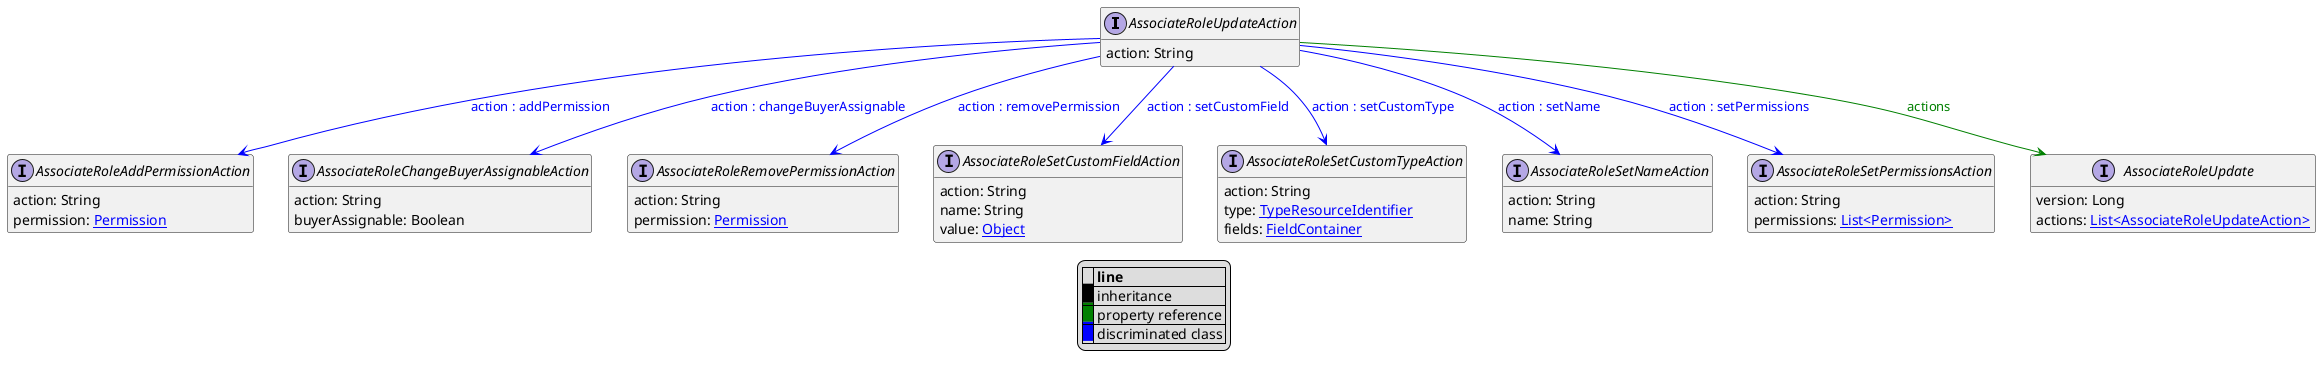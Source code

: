 @startuml

hide empty fields
hide empty methods
legend
|= |= line |
|<back:black>   </back>| inheritance |
|<back:green>   </back>| property reference |
|<back:blue>   </back>| discriminated class |
endlegend
interface AssociateRoleUpdateAction [[AssociateRoleUpdateAction.svg]]  {
    action: String
}


interface AssociateRoleAddPermissionAction [[AssociateRoleAddPermissionAction.svg]]  {
    action: String
    permission: [[Permission.svg Permission]]
}
interface AssociateRoleChangeBuyerAssignableAction [[AssociateRoleChangeBuyerAssignableAction.svg]]  {
    action: String
    buyerAssignable: Boolean
}
interface AssociateRoleRemovePermissionAction [[AssociateRoleRemovePermissionAction.svg]]  {
    action: String
    permission: [[Permission.svg Permission]]
}
interface AssociateRoleSetCustomFieldAction [[AssociateRoleSetCustomFieldAction.svg]]  {
    action: String
    name: String
    value: [[Object.svg Object]]
}
interface AssociateRoleSetCustomTypeAction [[AssociateRoleSetCustomTypeAction.svg]]  {
    action: String
    type: [[TypeResourceIdentifier.svg TypeResourceIdentifier]]
    fields: [[FieldContainer.svg FieldContainer]]
}
interface AssociateRoleSetNameAction [[AssociateRoleSetNameAction.svg]]  {
    action: String
    name: String
}
interface AssociateRoleSetPermissionsAction [[AssociateRoleSetPermissionsAction.svg]]  {
    action: String
    permissions: [[Permission.svg List<Permission>]]
}
interface AssociateRoleUpdate [[AssociateRoleUpdate.svg]]  {
    version: Long
    actions: [[AssociateRoleUpdateAction.svg List<AssociateRoleUpdateAction>]]
}
AssociateRoleUpdateAction --> AssociateRoleAddPermissionAction #blue;text:blue : "action : addPermission"
AssociateRoleUpdateAction --> AssociateRoleChangeBuyerAssignableAction #blue;text:blue : "action : changeBuyerAssignable"
AssociateRoleUpdateAction --> AssociateRoleRemovePermissionAction #blue;text:blue : "action : removePermission"
AssociateRoleUpdateAction --> AssociateRoleSetCustomFieldAction #blue;text:blue : "action : setCustomField"
AssociateRoleUpdateAction --> AssociateRoleSetCustomTypeAction #blue;text:blue : "action : setCustomType"
AssociateRoleUpdateAction --> AssociateRoleSetNameAction #blue;text:blue : "action : setName"
AssociateRoleUpdateAction --> AssociateRoleSetPermissionsAction #blue;text:blue : "action : setPermissions"
AssociateRoleUpdateAction --> AssociateRoleUpdate #green;text:green : "actions"
@enduml
